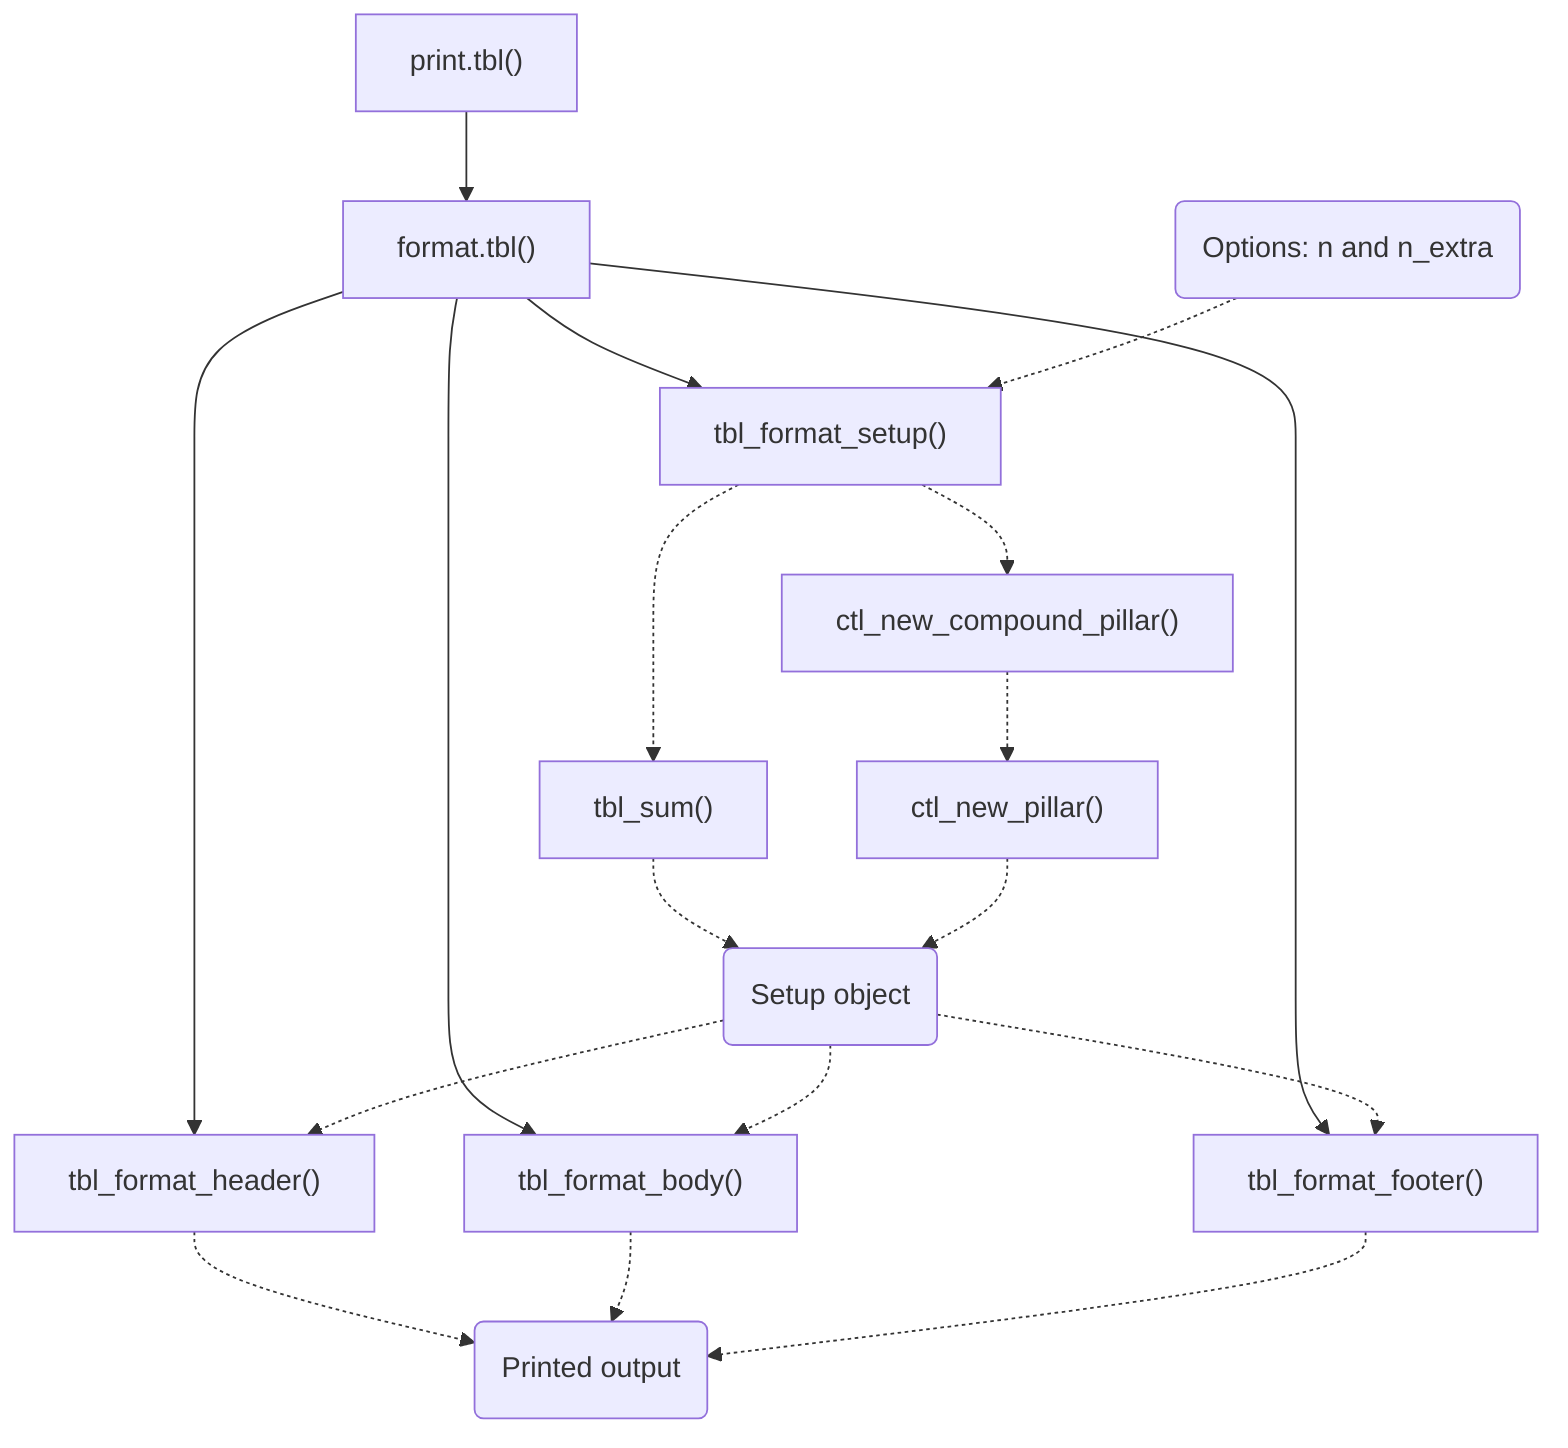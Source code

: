 graph TD
  print.tbl["print.tbl()"] --> format.tbl["format.tbl()"]
  format.tbl --> tbl_format_setup["tbl_format_setup()"]
  options(Options: n and n_extra) -.-> tbl_format_setup
  format.tbl --> tbl_format_header["tbl_format_header()"]
  format.tbl --> tbl_format_body["tbl_format_body()"]
  format.tbl --> tbl_format_footer["tbl_format_footer()"]
  tbl_format_setup -.-> tbl_sum["tbl_sum()"]
  tbl_sum -.-> setup(Setup object)
  tbl_format_setup -.-> ctl_new_compound_pillar["ctl_new_compound_pillar()"]
  ctl_new_compound_pillar -.-> ctl_new_pillar["ctl_new_pillar()"]
  ctl_new_pillar -.-> setup(Setup object)
  setup -.-> tbl_format_header
  setup -.-> tbl_format_body
  setup -.-> tbl_format_footer
  tbl_format_header -.-> print(Printed output)
  tbl_format_body -.-> print
  tbl_format_footer -.-> print
